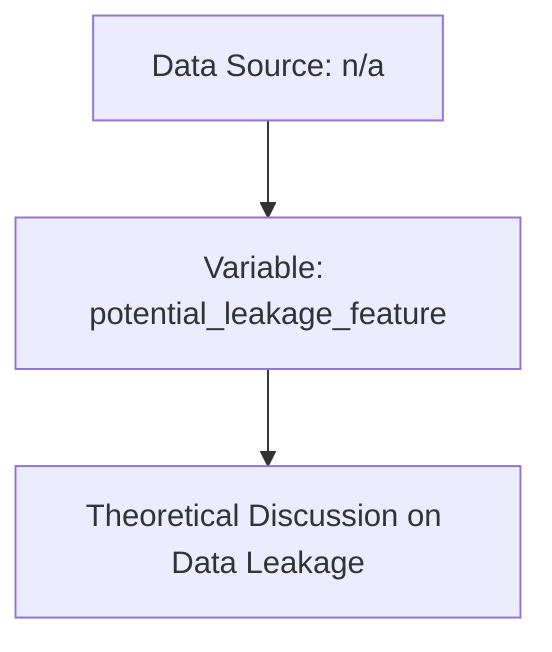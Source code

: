 flowchart TD
    %% Node for Data Source (n/a)
    A["Data Source: n/a"]
    %% Node for potential_leakage_feature variable
    B["Variable: potential_leakage_feature"]
    %% Node for theoretical discussion on data leakage
    C["Theoretical Discussion on Data Leakage"]

    %% Description of Nodes
    %% A represents the absence of data file, focusing on concepts.
    %% B represents a variable for identifying features causing data leakage.
    %% C represents how the variable is used in discussion.

    %% Flow Connections
    A --> B
    B --> C